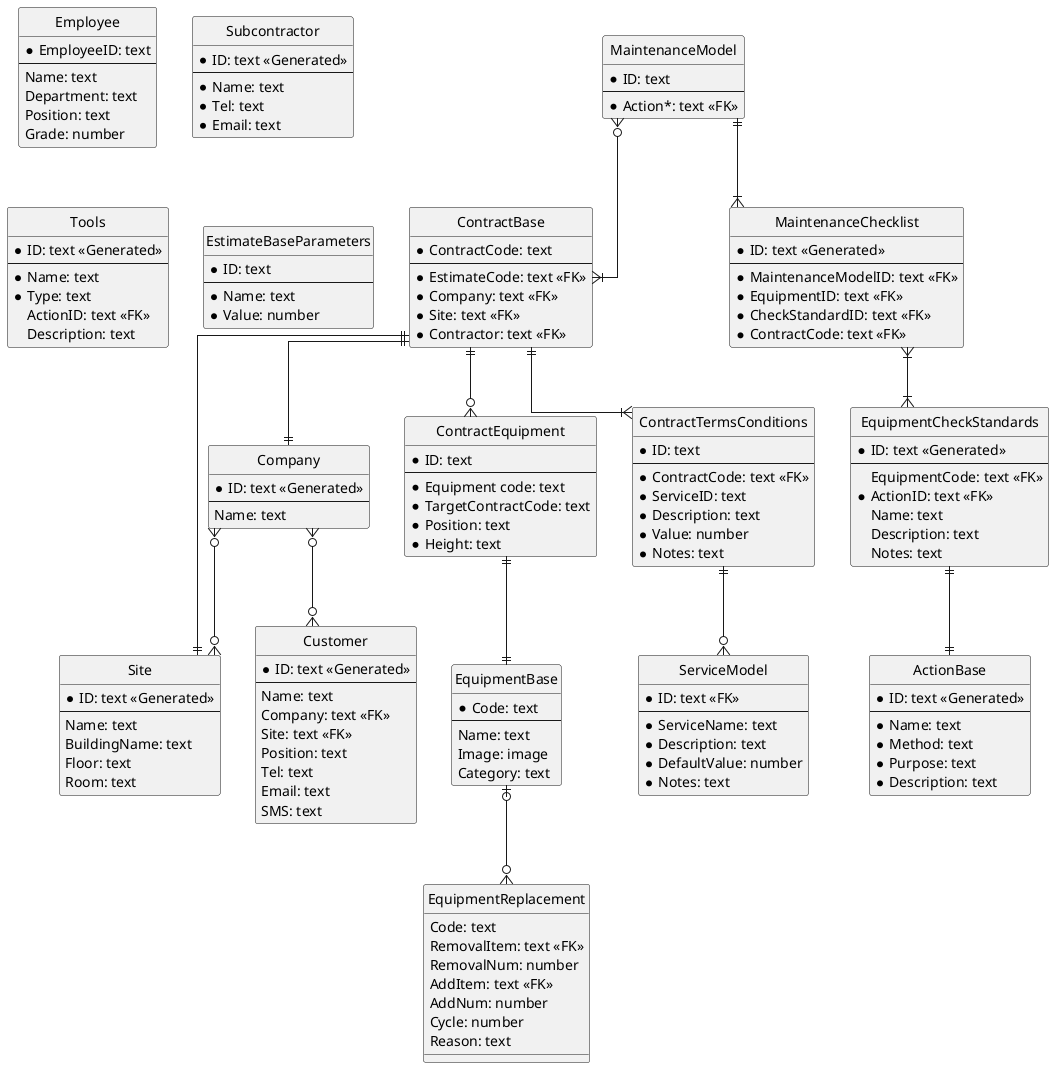@startuml MaintenanceManagementSystem
hide circle
skinparam linetype ortho

entity Company {
    * ID: text <<Generated>>
    --
    Name: text
}
entity Site {
    * ID: text <<Generated>>
    --
    Name: text
    BuildingName: text
    Floor: text
    Room: text
}
entity Customer {
    * ID: text <<Generated>>
    --
    Name: text
    Company: text <<FK>>
    Site: text <<FK>>
    Position: text
    Tel: text
    Email: text
    SMS: text
}
entity Employee {
    * EmployeeID: text
    --
    Name: text
    Department: text
    Position: text
    Grade: number
}
entity Subcontractor {
    * ID: text <<Generated>>
    --
    * Name: text
    * Tel: text
    * Email: text
}
entity ContractBase {
    * ContractCode: text
    --
    * EstimateCode: text <<FK>>
    * Company: text <<FK>>
    * Site: text <<FK>>
    * Contractor: text <<FK>>
}
entity ContractEquipment {
    * ID: text
    --
    * Equipment code: text
    * TargetContractCode: text
    * Position: text
    * Height: text
}
' This description will be put on estimate.
entity ContractTermsConditions {
    * ID: text
    --
    * ContractCode: text <<FK>>
    * ServiceID: text
    * Description: text
    * Value: number
    * Notes: text
}
' This item will be reflected to ServiceID of TermsConditions
' Select services for each contract other than a periodic maintenance
entity ServiceModel {
    * ID: text <<FK>>
    --
    * ServiceName: text
    * Description: text
    * DefaultValue: number
    * Notes: text
}
' ID=1 is default pattern of maintenance
entity MaintenanceModel {
    * ID: text
    --
    'Each purpose of ActionBase
    * Action*: text <<FK>>
}
entity MaintenanceChecklist {
    * ID: text <<Generated>>
    --
    * MaintenanceModelID: text <<FK>>
    * EquipmentID: text <<FK>>
    * CheckStandardID: text <<FK>>
    * ContractCode: text <<FK>>
}
entity EquipmentBase {
    * Code: text
    --
    Name: text
    Image: image
    Category: text
}
entity EquipmentReplacement {
    Code: text
    RemovalItem: text <<FK>>
    RemovalNum: number
    AddItem: text <<FK>>
    AddNum: number
    Cycle: number
    Reason: text
}
entity EquipmentCheckStandards {
    * ID: text <<Generated>>
    --
    EquipmentCode: text <<FK>>
    * ActionID: text <<FK>>
    Name: text
    Description: text
    Notes: text
}
entity ActionBase {
    * ID: text <<Generated>>
    --
    * Name: text
    * Method: text
    * Purpose: text
    * Description: text
}
entity Tools {
    * ID: text <<Generated>>
    --
    * Name: text
    * Type: text
    ActionID: text <<FK>>
    Description: text
}
entity EstimateBaseParameters {
    * ID: text
    --
    * Name: text
    * Value: number
}

Company }o--o{ Customer
Company }o--o{ Site
ContractBase ||--o{ ContractEquipment
ContractBase ||--|{ ContractTermsConditions
ContractBase ||--|| Company
ContractBase ||--|| Site
ContractEquipment ||--|| EquipmentBase
EquipmentBase |o--o{ EquipmentReplacement
ContractTermsConditions ||--o{ ServiceModel
MaintenanceModel }o--|{ ContractBase
MaintenanceModel ||--|{ MaintenanceChecklist
MaintenanceChecklist }|--|{ EquipmentCheckStandards
EquipmentCheckStandards ||--|| ActionBase
@enduml